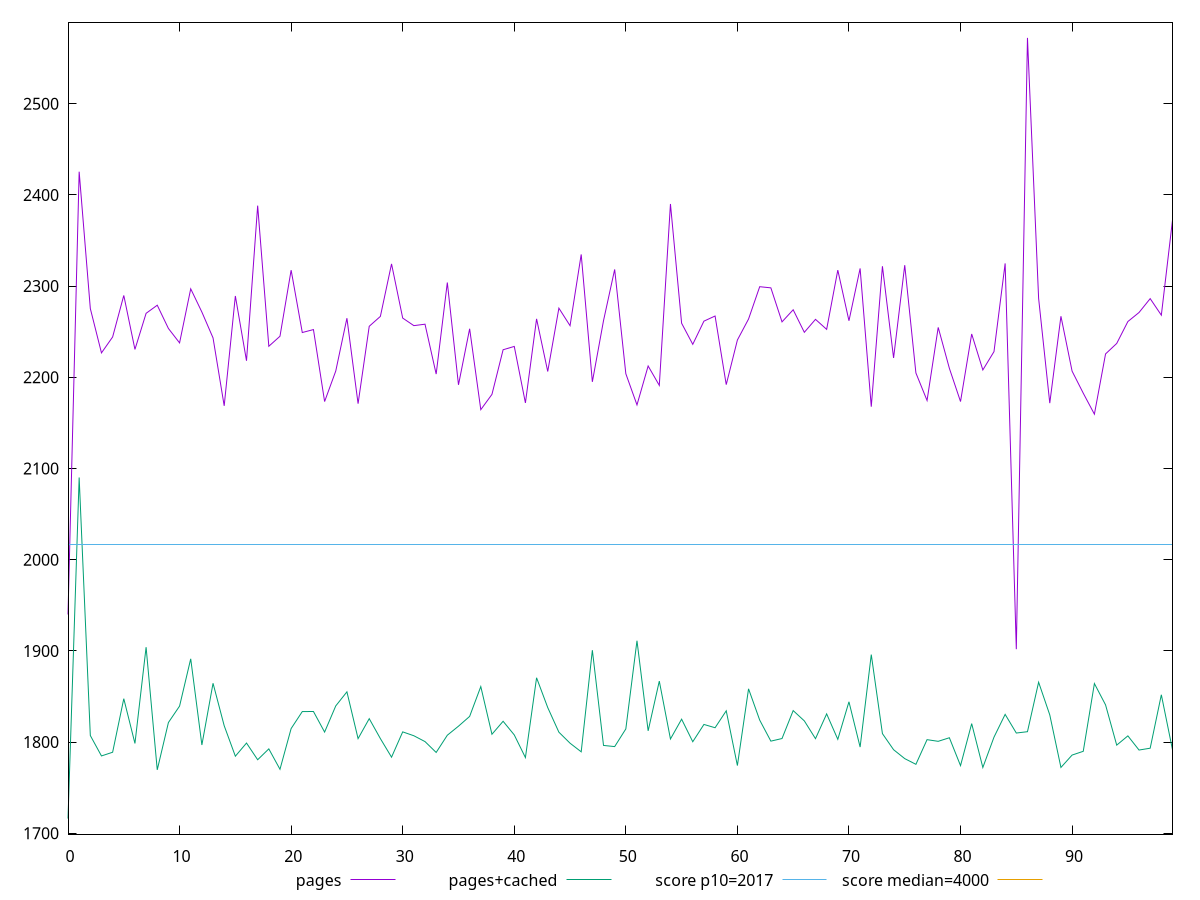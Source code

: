 reset

$pages <<EOF
0 1939.9439999999981
1 2425.443999999991
2 2275.403999999977
3 2226.767999999984
4 2244.219999999983
5 2289.7799999999884
6 2230.595999999982
7 2270.1559999999763
8 2279.05199999998
9 2253.5519999999847
10 2237.7439999999865
11 2297.023999999976
12 2271.535999999976
13 2243.2119999999804
14 2168.7159999999817
15 2289.1759999999827
16 2218.147999999979
17 2388.207999999975
18 2234.0239999999853
19 2245.015999999984
20 2317.527999999979
21 2249.099999999987
22 2252.3439999999814
23 2173.4079999999863
24 2206.887999999994
25 2264.8159999999802
26 2171.095999999991
27 2255.935999999983
28 2266.795999999977
29 2324.343999999976
30 2264.959999999987
31 2256.655999999987
32 2258.243999999979
33 2203.535999999983
34 2303.907999999984
35 2191.743999999985
36 2253.215999999977
37 2164.527999999989
38 2181.2879999999886
39 2230.2279999999864
40 2233.8599999999833
41 2171.9319999999875
42 2264.0799999999826
43 2206.391999999989
44 2275.8039999999896
45 2256.6079999999865
46 2334.7439999999688
47 2195.0279999999943
48 2262.143999999982
49 2318.2799999999834
50 2203.927999999987
51 2169.7399999999843
52 2212.407999999975
53 2191.1359999999854
54 2390.0439999999676
55 2259.2999999999884
56 2236.1639999999843
57 2261.579999999982
58 2267.1999999999816
59 2191.947999999993
60 2240.871999999985
61 2263.911999999982
62 2299.355999999978
63 2298.0919999999737
64 2260.787999999981
65 2274.071999999982
66 2249.33999999999
67 2263.5519999999847
68 2252.5759999999873
69 2317.5359999999805
70 2261.979999999987
71 2319.387999999964
72 2167.795999999993
73 2321.7759999999817
74 2221.207999999987
75 2322.9719999999775
76 2204.7679999999855
77 2174.5799999999863
78 2254.7239999999824
79 2209.879999999992
80 2173.415999999984
81 2247.5119999999824
82 2208.0639999999844
83 2228.1599999999876
84 2324.895999999975
85 1901.8560000000002
86 2572.1599999999935
87 2286.5639999999835
88 2171.663999999984
89 2266.9519999999866
90 2206.7679999999896
91 2182.5959999999877
92 2159.575999999985
93 2225.6399999999794
94 2237.1239999999884
95 2261.1479999999797
96 2271.067999999978
97 2286.2759999999885
98 2268.127999999983
99 2372.343999999978
EOF

$pagesCached <<EOF
0 1716.1960000000008
1 2090.1399999999826
2 1807.1999999999991
3 1784.812000000001
4 1788.8720000000008
5 1847.6040000000003
6 1798.528
7 1904.0880000000009
8 1769.560000000001
9 1821.4480000000003
10 1839.4799999999996
11 1891.3120000000001
12 1796.8360000000018
13 1864.5040000000006
14 1817.9480000000005
15 1784.5240000000001
16 1798.952000000001
17 1780.6480000000029
18 1792.568
19 1770.1839999999997
20 1814.8360000000002
21 1833.456000000001
22 1833.5520000000015
23 1810.9919999999997
24 1839.6800000000023
25 1855.1080000000004
26 1803.8119999999997
27 1825.6920000000007
28 1803.8360000000014
29 1783.4680000000003
30 1811.2080000000014
31 1806.9560000000008
32 1800.5560000000005
33 1788.6480000000001
34 1807.5320000000008
35 1817.4440000000009
36 1828.1720000000016
37 1860.8760000000004
38 1808.5800000000015
39 1822.8360000000011
40 1807.8720000000005
41 1783.032000000001
42 1870.5279999999996
43 1837.8680000000006
44 1810.8640000000012
45 1798.7960000000005
46 1789.3399999999997
47 1900.7720000000006
48 1796.3399999999988
49 1795.0640000000012
50 1814.4400000000012
51 1911.1560000000013
52 1812.3200000000002
53 1866.884
54 1803.404000000001
55 1825.1160000000016
56 1800.4000000000017
57 1819.3519999999994
58 1815.7400000000011
59 1834.3000000000002
60 1774.2680000000005
61 1858.3999999999996
62 1824.1080000000018
63 1801.048000000002
64 1803.9120000000003
65 1834.5400000000006
66 1823.26
67 1803.7640000000013
68 1830.9280000000003
69 1803.0279999999989
70 1844.2000000000007
71 1794.54
72 1895.959999999999
73 1809.2879999999996
74 1791.6599999999994
75 1781.8760000000002
76 1775.6280000000013
77 1802.6720000000007
78 1800.8400000000006
79 1804.7680000000005
80 1774.188
81 1820.2480000000005
82 1772.1320000000003
83 1805.4160000000013
84 1830.384000000001
85 1809.9360000000013
86 1811.4039999999993
87 1865.6559999999997
88 1829.8280000000013
89 1772.196000000001
90 1785.7680000000007
91 1789.892000000001
92 1864.1839999999997
93 1840.8000000000018
94 1796.664000000001
95 1806.8239999999996
96 1791.2840000000006
97 1793.3000000000006
98 1851.9080000000017
99 1791.5800000000013
EOF

set key outside below
set xrange [0:99]
set yrange [1699.076720000001:2589.2792799999934]
set trange [1699.076720000001:2589.2792799999934]
set terminal svg size 640, 520 enhanced background rgb 'white'
set output "report_00008_2021-01-22T20:58:29.167/mainthread-work-breakdown/comparison/line/1_vs_2.svg"

plot $pages title "pages" with line, \
     $pagesCached title "pages+cached" with line, \
     2017 title "score p10=2017", \
     4000 title "score median=4000"

reset
